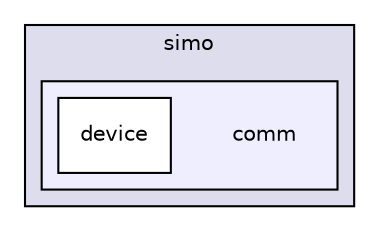 digraph "core/include/simo/comm" {
  compound=true
  node [ fontsize="10", fontname="Helvetica"];
  edge [ labelfontsize="10", labelfontname="Helvetica"];
  subgraph clusterdir_eb293059644a82a490cf75e36ed4597e {
    graph [ bgcolor="#ddddee", pencolor="black", label="simo" fontname="Helvetica", fontsize="10", URL="dir_eb293059644a82a490cf75e36ed4597e.html"]
  subgraph clusterdir_7be650b33193ecdab0ba581ffef38697 {
    graph [ bgcolor="#eeeeff", pencolor="black", label="" URL="dir_7be650b33193ecdab0ba581ffef38697.html"];
    dir_7be650b33193ecdab0ba581ffef38697 [shape=plaintext label="comm"];
    dir_f174e91673c4a130c0e8bd336bd701db [shape=box label="device" color="black" fillcolor="white" style="filled" URL="dir_f174e91673c4a130c0e8bd336bd701db.html"];
  }
  }
}
